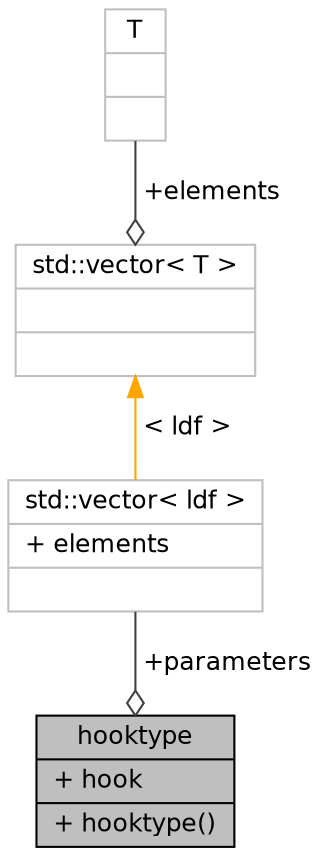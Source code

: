digraph "hooktype"
{
 // INTERACTIVE_SVG=YES
 // LATEX_PDF_SIZE
  bgcolor="transparent";
  edge [fontname="Helvetica",fontsize="12",labelfontname="Helvetica",labelfontsize="12"];
  node [fontname="Helvetica",fontsize="12",shape=record];
  Node1 [label="{hooktype\n|+ hook\l|+ hooktype()\l}",height=0.2,width=0.4,color="black", fillcolor="grey75", style="filled", fontcolor="black",tooltip="This structure defines what hooks ought to be called with what parameters."];
  Node2 -> Node1 [color="grey25",fontsize="12",style="solid",label=" +parameters" ,arrowhead="odiamond"];
  Node2 [label="{std::vector\< ldf \>\n|+ elements\l|}",height=0.2,width=0.4,color="grey75",tooltip=" "];
  Node3 -> Node2 [dir="back",color="orange",fontsize="12",style="solid",label=" \< ldf \>" ];
  Node3 [label="{std::vector\< T \>\n||}",height=0.2,width=0.4,color="grey75",tooltip="STL class."];
  Node4 -> Node3 [color="grey25",fontsize="12",style="solid",label=" +elements" ,arrowhead="odiamond"];
  Node4 [label="{T\n||}",height=0.2,width=0.4,color="grey75",tooltip=" "];
}
